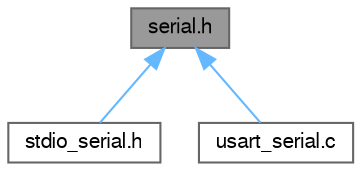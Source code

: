digraph "serial.h"
{
 // LATEX_PDF_SIZE
  bgcolor="transparent";
  edge [fontname=FreeSans,fontsize=10,labelfontname=FreeSans,labelfontsize=10];
  node [fontname=FreeSans,fontsize=10,shape=box,height=0.2,width=0.4];
  Node1 [label="serial.h",height=0.2,width=0.4,color="gray40", fillcolor="grey60", style="filled", fontcolor="black",tooltip="Serial Mode management."];
  Node1 -> Node2 [dir="back",color="steelblue1",style="solid"];
  Node2 [label="stdio_serial.h",height=0.2,width=0.4,color="grey40", fillcolor="white", style="filled",URL="$stdio__serial_8h.html",tooltip="Common Standard I/O Serial Management."];
  Node1 -> Node3 [dir="back",color="steelblue1",style="solid"];
  Node3 [label="usart_serial.c",height=0.2,width=0.4,color="grey40", fillcolor="white", style="filled",URL="$usart__serial_8c.html",tooltip="USART Serial driver functions."];
}
